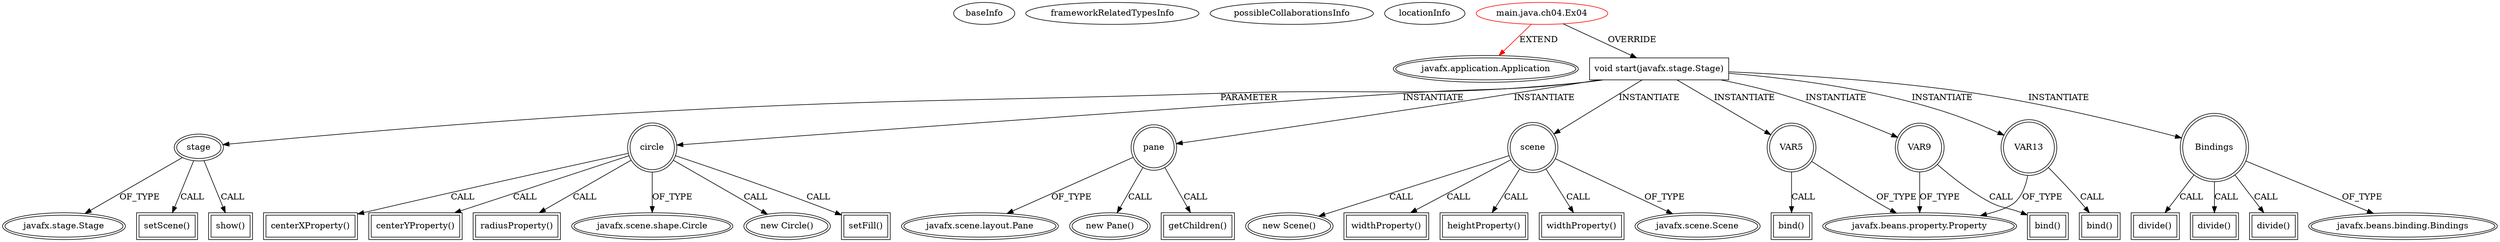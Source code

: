 digraph {
baseInfo[graphId=4441,category="extension_graph",isAnonymous=false,possibleRelation=false]
frameworkRelatedTypesInfo[0="javafx.application.Application"]
possibleCollaborationsInfo[]
locationInfo[projectName="t-kensuke-Java8",filePath="/t-kensuke-Java8/Java8-master/src/main/java/ch04/Ex04.java",contextSignature="Ex04",graphId="4441"]
0[label="main.java.ch04.Ex04",vertexType="ROOT_CLIENT_CLASS_DECLARATION",isFrameworkType=false,color=red]
1[label="javafx.application.Application",vertexType="FRAMEWORK_CLASS_TYPE",isFrameworkType=true,peripheries=2]
2[label="void start(javafx.stage.Stage)",vertexType="OVERRIDING_METHOD_DECLARATION",isFrameworkType=false,shape=box]
3[label="stage",vertexType="PARAMETER_DECLARATION",isFrameworkType=true,peripheries=2]
4[label="javafx.stage.Stage",vertexType="FRAMEWORK_CLASS_TYPE",isFrameworkType=true,peripheries=2]
6[label="circle",vertexType="VARIABLE_EXPRESION",isFrameworkType=true,peripheries=2,shape=circle]
7[label="javafx.scene.shape.Circle",vertexType="FRAMEWORK_CLASS_TYPE",isFrameworkType=true,peripheries=2]
5[label="new Circle()",vertexType="CONSTRUCTOR_CALL",isFrameworkType=true,peripheries=2]
9[label="setFill()",vertexType="INSIDE_CALL",isFrameworkType=true,peripheries=2,shape=box]
11[label="pane",vertexType="VARIABLE_EXPRESION",isFrameworkType=true,peripheries=2,shape=circle]
12[label="javafx.scene.layout.Pane",vertexType="FRAMEWORK_CLASS_TYPE",isFrameworkType=true,peripheries=2]
10[label="new Pane()",vertexType="CONSTRUCTOR_CALL",isFrameworkType=true,peripheries=2]
14[label="getChildren()",vertexType="INSIDE_CALL",isFrameworkType=true,peripheries=2,shape=box]
16[label="scene",vertexType="VARIABLE_EXPRESION",isFrameworkType=true,peripheries=2,shape=circle]
17[label="javafx.scene.Scene",vertexType="FRAMEWORK_CLASS_TYPE",isFrameworkType=true,peripheries=2]
15[label="new Scene()",vertexType="CONSTRUCTOR_CALL",isFrameworkType=true,peripheries=2]
18[label="VAR5",vertexType="VARIABLE_EXPRESION",isFrameworkType=true,peripheries=2,shape=circle]
20[label="javafx.beans.property.Property",vertexType="FRAMEWORK_INTERFACE_TYPE",isFrameworkType=true,peripheries=2]
19[label="bind()",vertexType="INSIDE_CALL",isFrameworkType=true,peripheries=2,shape=box]
22[label="centerXProperty()",vertexType="INSIDE_CALL",isFrameworkType=true,peripheries=2,shape=box]
23[label="Bindings",vertexType="VARIABLE_EXPRESION",isFrameworkType=true,peripheries=2,shape=circle]
25[label="javafx.beans.binding.Bindings",vertexType="FRAMEWORK_CLASS_TYPE",isFrameworkType=true,peripheries=2]
24[label="divide()",vertexType="INSIDE_CALL",isFrameworkType=true,peripheries=2,shape=box]
27[label="widthProperty()",vertexType="INSIDE_CALL",isFrameworkType=true,peripheries=2,shape=box]
28[label="VAR9",vertexType="VARIABLE_EXPRESION",isFrameworkType=true,peripheries=2,shape=circle]
29[label="bind()",vertexType="INSIDE_CALL",isFrameworkType=true,peripheries=2,shape=box]
32[label="centerYProperty()",vertexType="INSIDE_CALL",isFrameworkType=true,peripheries=2,shape=box]
34[label="divide()",vertexType="INSIDE_CALL",isFrameworkType=true,peripheries=2,shape=box]
36[label="heightProperty()",vertexType="INSIDE_CALL",isFrameworkType=true,peripheries=2,shape=box]
37[label="VAR13",vertexType="VARIABLE_EXPRESION",isFrameworkType=true,peripheries=2,shape=circle]
38[label="bind()",vertexType="INSIDE_CALL",isFrameworkType=true,peripheries=2,shape=box]
41[label="radiusProperty()",vertexType="INSIDE_CALL",isFrameworkType=true,peripheries=2,shape=box]
43[label="divide()",vertexType="INSIDE_CALL",isFrameworkType=true,peripheries=2,shape=box]
45[label="widthProperty()",vertexType="INSIDE_CALL",isFrameworkType=true,peripheries=2,shape=box]
47[label="setScene()",vertexType="INSIDE_CALL",isFrameworkType=true,peripheries=2,shape=box]
49[label="show()",vertexType="INSIDE_CALL",isFrameworkType=true,peripheries=2,shape=box]
0->1[label="EXTEND",color=red]
0->2[label="OVERRIDE"]
3->4[label="OF_TYPE"]
2->3[label="PARAMETER"]
2->6[label="INSTANTIATE"]
6->7[label="OF_TYPE"]
6->5[label="CALL"]
6->9[label="CALL"]
2->11[label="INSTANTIATE"]
11->12[label="OF_TYPE"]
11->10[label="CALL"]
11->14[label="CALL"]
2->16[label="INSTANTIATE"]
16->17[label="OF_TYPE"]
16->15[label="CALL"]
2->18[label="INSTANTIATE"]
18->20[label="OF_TYPE"]
18->19[label="CALL"]
6->22[label="CALL"]
2->23[label="INSTANTIATE"]
23->25[label="OF_TYPE"]
23->24[label="CALL"]
16->27[label="CALL"]
2->28[label="INSTANTIATE"]
28->20[label="OF_TYPE"]
28->29[label="CALL"]
6->32[label="CALL"]
23->34[label="CALL"]
16->36[label="CALL"]
2->37[label="INSTANTIATE"]
37->20[label="OF_TYPE"]
37->38[label="CALL"]
6->41[label="CALL"]
23->43[label="CALL"]
16->45[label="CALL"]
3->47[label="CALL"]
3->49[label="CALL"]
}
